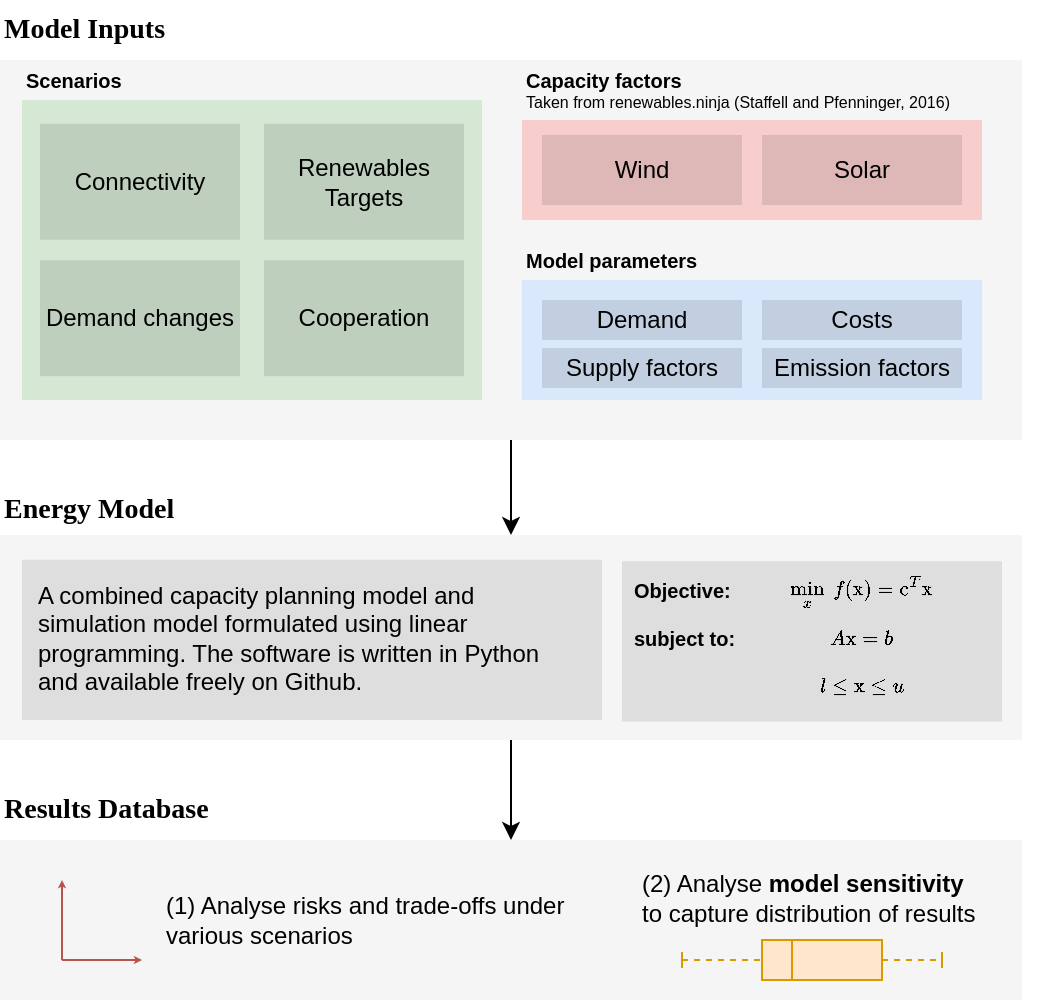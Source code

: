 <mxfile version="15.8.7" type="device"><diagram id="z47bBf26JmWs6GbsRQGa" name="Page-1"><mxGraphModel dx="1301" dy="981" grid="1" gridSize="10" guides="1" tooltips="1" connect="1" arrows="1" fold="1" page="1" pageScale="1" pageWidth="827" pageHeight="1169" math="1" shadow="0"><root><mxCell id="0"/><mxCell id="1" parent="0"/><mxCell id="qmUlOpdVSMVKsglnZhlI-2" value="" style="rounded=0;whiteSpace=wrap;html=1;fillColor=#f5f5f5;fontColor=#333333;strokeColor=none;" vertex="1" parent="1"><mxGeometry x="69" y="287.5" width="511" height="102.5" as="geometry"/></mxCell><mxCell id="qmUlOpdVSMVKsglnZhlI-52" value="" style="rounded=0;whiteSpace=wrap;html=1;fontFamily=Georgia;fontSize=12;strokeColor=none;fillColor=#DEDEDE;" vertex="1" parent="1"><mxGeometry x="380" y="300.63" width="190" height="80.12" as="geometry"/></mxCell><mxCell id="qmUlOpdVSMVKsglnZhlI-51" value="" style="rounded=0;whiteSpace=wrap;html=1;fontFamily=Georgia;fontSize=12;strokeColor=none;fillColor=#DEDEDE;" vertex="1" parent="1"><mxGeometry x="80" y="299.88" width="290" height="80.12" as="geometry"/></mxCell><mxCell id="qmUlOpdVSMVKsglnZhlI-35" style="edgeStyle=orthogonalEdgeStyle;rounded=0;orthogonalLoop=1;jettySize=auto;html=1;exitX=0.5;exitY=1;exitDx=0;exitDy=0;entryX=0.5;entryY=0;entryDx=0;entryDy=0;fontFamily=Georgia;fontSize=14;" edge="1" parent="1" source="qmUlOpdVSMVKsglnZhlI-31" target="qmUlOpdVSMVKsglnZhlI-2"><mxGeometry relative="1" as="geometry"/></mxCell><mxCell id="qmUlOpdVSMVKsglnZhlI-31" value="" style="rounded=0;whiteSpace=wrap;html=1;fontSize=10;fillColor=#f5f5f5;fontColor=#333333;strokeColor=none;" vertex="1" parent="1"><mxGeometry x="69" y="50" width="511" height="190" as="geometry"/></mxCell><mxCell id="qmUlOpdVSMVKsglnZhlI-4" value="" style="rounded=0;whiteSpace=wrap;html=1;fillColor=#dae8fc;strokeColor=none;" vertex="1" parent="1"><mxGeometry x="330" y="160" width="230" height="60" as="geometry"/></mxCell><mxCell id="qmUlOpdVSMVKsglnZhlI-19" value="" style="group" vertex="1" connectable="0" parent="1"><mxGeometry x="80" y="70" width="230" height="150" as="geometry"/></mxCell><mxCell id="qmUlOpdVSMVKsglnZhlI-1" value="" style="rounded=0;whiteSpace=wrap;html=1;fillColor=#d5e8d4;strokeColor=none;" vertex="1" parent="qmUlOpdVSMVKsglnZhlI-19"><mxGeometry width="230" height="150" as="geometry"/></mxCell><mxCell id="qmUlOpdVSMVKsglnZhlI-18" value="" style="group" vertex="1" connectable="0" parent="qmUlOpdVSMVKsglnZhlI-19"><mxGeometry x="9" y="11.932" width="212" height="126.136" as="geometry"/></mxCell><mxCell id="qmUlOpdVSMVKsglnZhlI-22" value="" style="group" vertex="1" connectable="0" parent="qmUlOpdVSMVKsglnZhlI-18"><mxGeometry width="212" height="126.136" as="geometry"/></mxCell><mxCell id="qmUlOpdVSMVKsglnZhlI-11" value="Connectivity" style="rounded=0;whiteSpace=wrap;html=1;fillColor=#BECFBD;strokeColor=none;" vertex="1" parent="qmUlOpdVSMVKsglnZhlI-22"><mxGeometry width="100" height="57.955" as="geometry"/></mxCell><mxCell id="qmUlOpdVSMVKsglnZhlI-14" value="Renewables Targets" style="rounded=0;whiteSpace=wrap;html=1;fillColor=#BECFBD;strokeColor=none;" vertex="1" parent="qmUlOpdVSMVKsglnZhlI-22"><mxGeometry x="112" width="100" height="57.955" as="geometry"/></mxCell><mxCell id="qmUlOpdVSMVKsglnZhlI-15" value="Demand changes" style="rounded=0;whiteSpace=wrap;html=1;fillColor=#BECFBD;strokeColor=none;" vertex="1" parent="qmUlOpdVSMVKsglnZhlI-22"><mxGeometry y="68.182" width="100" height="57.955" as="geometry"/></mxCell><mxCell id="qmUlOpdVSMVKsglnZhlI-16" value="Cooperation" style="rounded=0;whiteSpace=wrap;html=1;fillColor=#BECFBD;strokeColor=none;" vertex="1" parent="qmUlOpdVSMVKsglnZhlI-22"><mxGeometry x="112" y="68.182" width="100" height="57.955" as="geometry"/></mxCell><mxCell id="qmUlOpdVSMVKsglnZhlI-23" value="&lt;font size=&quot;1&quot;&gt;&lt;b&gt;Scenarios&lt;/b&gt;&lt;/font&gt;" style="text;html=1;strokeColor=none;fillColor=none;align=left;verticalAlign=middle;whiteSpace=wrap;rounded=0;fontSize=8;" vertex="1" parent="1"><mxGeometry x="80" y="50" width="230" height="20" as="geometry"/></mxCell><mxCell id="qmUlOpdVSMVKsglnZhlI-26" value="&lt;span style=&quot;font-size: 10px&quot;&gt;&lt;b&gt;Model parameters&lt;/b&gt;&lt;/span&gt;" style="text;html=1;strokeColor=none;fillColor=none;align=left;verticalAlign=middle;whiteSpace=wrap;rounded=0;fontSize=8;" vertex="1" parent="1"><mxGeometry x="330" y="140" width="230" height="20" as="geometry"/></mxCell><mxCell id="qmUlOpdVSMVKsglnZhlI-27" value="Demand" style="rounded=0;whiteSpace=wrap;html=1;fillColor=#C2CFE0;strokeColor=none;" vertex="1" parent="1"><mxGeometry x="340" y="170" width="100" height="20" as="geometry"/></mxCell><mxCell id="qmUlOpdVSMVKsglnZhlI-28" value="Costs" style="rounded=0;whiteSpace=wrap;html=1;fillColor=#C2CFE0;strokeColor=none;" vertex="1" parent="1"><mxGeometry x="450" y="170" width="100" height="20" as="geometry"/></mxCell><mxCell id="qmUlOpdVSMVKsglnZhlI-29" value="Supply factors" style="rounded=0;whiteSpace=wrap;html=1;fillColor=#C2CFE0;strokeColor=none;" vertex="1" parent="1"><mxGeometry x="340" y="194" width="100" height="20" as="geometry"/></mxCell><mxCell id="qmUlOpdVSMVKsglnZhlI-30" value="Emission factors" style="rounded=0;whiteSpace=wrap;html=1;fillColor=#C2CFE0;strokeColor=none;" vertex="1" parent="1"><mxGeometry x="450" y="194" width="100" height="20" as="geometry"/></mxCell><mxCell id="qmUlOpdVSMVKsglnZhlI-32" value="Model Inputs" style="text;html=1;strokeColor=none;fillColor=none;align=left;verticalAlign=middle;whiteSpace=wrap;rounded=0;fontSize=14;fontStyle=1;fontFamily=Georgia;" vertex="1" parent="1"><mxGeometry x="69" y="20" width="511" height="30" as="geometry"/></mxCell><mxCell id="qmUlOpdVSMVKsglnZhlI-10" value="&lt;b style=&quot;font-size: 10px&quot;&gt;Capacity factors &lt;br&gt;&lt;/b&gt;Taken from renewables.ninja (Staffell and Pfenninger, 2016)" style="text;html=1;strokeColor=none;fillColor=none;align=left;verticalAlign=middle;whiteSpace=wrap;rounded=0;fontSize=8;" vertex="1" parent="1"><mxGeometry x="330" y="50" width="230" height="30" as="geometry"/></mxCell><mxCell id="qmUlOpdVSMVKsglnZhlI-21" value="" style="group;fillColor=#f8cecc;strokeColor=none;container=0;" vertex="1" connectable="0" parent="1"><mxGeometry x="330" y="80" width="230" height="50" as="geometry"/></mxCell><mxCell id="qmUlOpdVSMVKsglnZhlI-3" value="" style="rounded=0;whiteSpace=wrap;html=1;strokeColor=none;fillColor=#f8cecc;" vertex="1" parent="1"><mxGeometry x="330" y="80" width="230" height="50" as="geometry"/></mxCell><mxCell id="qmUlOpdVSMVKsglnZhlI-7" value="Wind" style="rounded=0;whiteSpace=wrap;html=1;fillColor=#DEB8B6;strokeColor=none;" vertex="1" parent="1"><mxGeometry x="340" y="87.5" width="100" height="35" as="geometry"/></mxCell><mxCell id="qmUlOpdVSMVKsglnZhlI-9" value="Solar" style="rounded=0;whiteSpace=wrap;html=1;fillColor=#DEB8B6;strokeColor=none;" vertex="1" parent="1"><mxGeometry x="450" y="87.5" width="100" height="35" as="geometry"/></mxCell><mxCell id="qmUlOpdVSMVKsglnZhlI-37" value="Energy Model" style="text;html=1;strokeColor=none;fillColor=none;align=left;verticalAlign=middle;whiteSpace=wrap;rounded=0;fontSize=14;fontStyle=1;fontFamily=Georgia;" vertex="1" parent="1"><mxGeometry x="69" y="260" width="511" height="30" as="geometry"/></mxCell><mxCell id="qmUlOpdVSMVKsglnZhlI-38" value="$$ \min_{x}~f(\text{x})=\text{c}^{T}\text{x}&lt;br style=&quot;font-size: 10px;&quot;&gt;$$" style="text;html=1;strokeColor=none;fillColor=none;align=center;verticalAlign=middle;whiteSpace=wrap;rounded=0;fontFamily=Georgia;fontSize=10;" vertex="1" parent="1"><mxGeometry x="450" y="300.63" width="100" height="30" as="geometry"/></mxCell><mxCell id="qmUlOpdVSMVKsglnZhlI-40" value="$$A\text{x}=b$$" style="text;html=1;strokeColor=none;fillColor=none;align=center;verticalAlign=middle;whiteSpace=wrap;rounded=0;fontFamily=Georgia;fontSize=10;" vertex="1" parent="1"><mxGeometry x="450" y="323.63" width="100" height="30" as="geometry"/></mxCell><mxCell id="qmUlOpdVSMVKsglnZhlI-41" value="$$ l \leq \text{x} \leq u$$" style="text;html=1;strokeColor=none;fillColor=none;align=center;verticalAlign=middle;whiteSpace=wrap;rounded=0;fontFamily=Georgia;fontSize=10;" vertex="1" parent="1"><mxGeometry x="450" y="347.63" width="100" height="30" as="geometry"/></mxCell><mxCell id="qmUlOpdVSMVKsglnZhlI-42" value="A combined capacity planning model and simulation model formulated using linear programming. The software is written in Python and available freely on Github." style="text;html=1;strokeColor=none;fillColor=none;align=left;verticalAlign=middle;whiteSpace=wrap;rounded=0;fontFamily=Helvetica;fontSize=12;" vertex="1" parent="1"><mxGeometry x="86" y="300.63" width="274" height="76.25" as="geometry"/></mxCell><mxCell id="qmUlOpdVSMVKsglnZhlI-43" value="" style="rounded=0;whiteSpace=wrap;html=1;fillColor=#f5f5f5;fontColor=#333333;strokeColor=none;" vertex="1" parent="1"><mxGeometry x="69" y="440" width="511" height="80" as="geometry"/></mxCell><mxCell id="qmUlOpdVSMVKsglnZhlI-45" style="edgeStyle=orthogonalEdgeStyle;rounded=0;orthogonalLoop=1;jettySize=auto;html=1;exitX=0.5;exitY=1;exitDx=0;exitDy=0;entryX=0.5;entryY=0;entryDx=0;entryDy=0;fontFamily=Georgia;fontSize=14;" edge="1" parent="1" source="qmUlOpdVSMVKsglnZhlI-2" target="qmUlOpdVSMVKsglnZhlI-43"><mxGeometry relative="1" as="geometry"><mxPoint x="324.21" y="390" as="sourcePoint"/><mxPoint x="324.21" y="437.5" as="targetPoint"/></mxGeometry></mxCell><mxCell id="qmUlOpdVSMVKsglnZhlI-46" value="Results Database" style="text;html=1;strokeColor=none;fillColor=none;align=left;verticalAlign=middle;whiteSpace=wrap;rounded=0;fontSize=14;fontStyle=1;fontFamily=Georgia;" vertex="1" parent="1"><mxGeometry x="69" y="410" width="511" height="30" as="geometry"/></mxCell><mxCell id="qmUlOpdVSMVKsglnZhlI-50" value="(1) Analyse risks and trade-offs under various scenarios" style="text;html=1;strokeColor=none;fillColor=none;align=left;verticalAlign=middle;whiteSpace=wrap;rounded=0;fontFamily=Helvetica;fontSize=12;" vertex="1" parent="1"><mxGeometry x="150" y="450.94" width="210" height="58.13" as="geometry"/></mxCell><mxCell id="qmUlOpdVSMVKsglnZhlI-53" value="&lt;font face=&quot;Helvetica&quot; style=&quot;font-size: 10px&quot;&gt;&lt;b style=&quot;font-size: 10px&quot;&gt;Objective:&lt;/b&gt;&lt;/font&gt;" style="text;html=1;strokeColor=none;fillColor=none;align=left;verticalAlign=middle;whiteSpace=wrap;rounded=0;fontFamily=Georgia;fontSize=10;" vertex="1" parent="1"><mxGeometry x="384" y="299.88" width="60" height="30" as="geometry"/></mxCell><mxCell id="qmUlOpdVSMVKsglnZhlI-54" value="&lt;font face=&quot;Helvetica&quot;&gt;&lt;b&gt;subject to:&lt;/b&gt;&lt;/font&gt;" style="text;html=1;strokeColor=none;fillColor=none;align=left;verticalAlign=middle;whiteSpace=wrap;rounded=0;fontFamily=Georgia;fontSize=10;" vertex="1" parent="1"><mxGeometry x="384" y="323.63" width="60" height="30" as="geometry"/></mxCell><mxCell id="qmUlOpdVSMVKsglnZhlI-56" value="(2) Analyse &lt;b&gt;model sensitivity&lt;/b&gt; to capture distribution of results&amp;nbsp;" style="text;html=1;strokeColor=none;fillColor=none;align=left;verticalAlign=middle;whiteSpace=wrap;rounded=0;fontFamily=Helvetica;fontSize=12;" vertex="1" parent="1"><mxGeometry x="387.5" y="440" width="175" height="58.13" as="geometry"/></mxCell><mxCell id="qmUlOpdVSMVKsglnZhlI-62" value="" style="group" vertex="1" connectable="0" parent="1"><mxGeometry x="410" y="490" width="130" height="20" as="geometry"/></mxCell><mxCell id="qmUlOpdVSMVKsglnZhlI-55" value="" style="endArrow=baseDash;startArrow=none;html=1;rounded=0;fontFamily=Helvetica;fontSize=10;endSize=6;dashed=1;endFill=0;startFill=0;fillColor=#ffe6cc;strokeColor=#d79b00;" edge="1" parent="qmUlOpdVSMVKsglnZhlI-62" source="qmUlOpdVSMVKsglnZhlI-58"><mxGeometry width="50" height="50" relative="1" as="geometry"><mxPoint y="10" as="sourcePoint"/><mxPoint x="130" y="10" as="targetPoint"/></mxGeometry></mxCell><mxCell id="qmUlOpdVSMVKsglnZhlI-58" value="" style="rounded=0;whiteSpace=wrap;html=1;fontFamily=Helvetica;fontSize=10;strokeColor=#d79b00;fillColor=#ffe6cc;" vertex="1" parent="qmUlOpdVSMVKsglnZhlI-62"><mxGeometry x="40" width="60" height="20" as="geometry"/></mxCell><mxCell id="qmUlOpdVSMVKsglnZhlI-60" value="" style="endArrow=none;startArrow=baseDash;html=1;rounded=0;fontFamily=Helvetica;fontSize=10;endSize=6;dashed=1;endFill=0;startFill=0;fillColor=#ffe6cc;strokeColor=#d79b00;" edge="1" parent="qmUlOpdVSMVKsglnZhlI-62" target="qmUlOpdVSMVKsglnZhlI-58"><mxGeometry width="50" height="50" relative="1" as="geometry"><mxPoint y="10" as="sourcePoint"/><mxPoint x="146" y="10" as="targetPoint"/></mxGeometry></mxCell><mxCell id="qmUlOpdVSMVKsglnZhlI-61" value="" style="endArrow=none;html=1;rounded=0;fontFamily=Helvetica;fontSize=10;endSize=6;exitX=0.25;exitY=1;exitDx=0;exitDy=0;entryX=0.25;entryY=0;entryDx=0;entryDy=0;fillColor=#ffe6cc;strokeColor=#d79b00;" edge="1" parent="qmUlOpdVSMVKsglnZhlI-62" source="qmUlOpdVSMVKsglnZhlI-58" target="qmUlOpdVSMVKsglnZhlI-58"><mxGeometry width="50" height="50" relative="1" as="geometry"><mxPoint x="30" as="sourcePoint"/><mxPoint x="80" y="-50" as="targetPoint"/></mxGeometry></mxCell><mxCell id="qmUlOpdVSMVKsglnZhlI-47" value="" style="endArrow=classic;html=1;rounded=0;fontFamily=Georgia;fontSize=12;endSize=1;fillColor=#f8cecc;strokeColor=#b85450;" edge="1" parent="1"><mxGeometry width="50" height="50" relative="1" as="geometry"><mxPoint x="100" y="500" as="sourcePoint"/><mxPoint x="100" y="460" as="targetPoint"/></mxGeometry></mxCell><mxCell id="qmUlOpdVSMVKsglnZhlI-48" value="" style="endArrow=classic;html=1;rounded=0;fontFamily=Georgia;fontSize=12;endSize=1;fillColor=#f8cecc;strokeColor=#b85450;" edge="1" parent="1"><mxGeometry width="50" height="50" relative="1" as="geometry"><mxPoint x="100" y="500" as="sourcePoint"/><mxPoint x="140" y="500" as="targetPoint"/></mxGeometry></mxCell></root></mxGraphModel></diagram></mxfile>